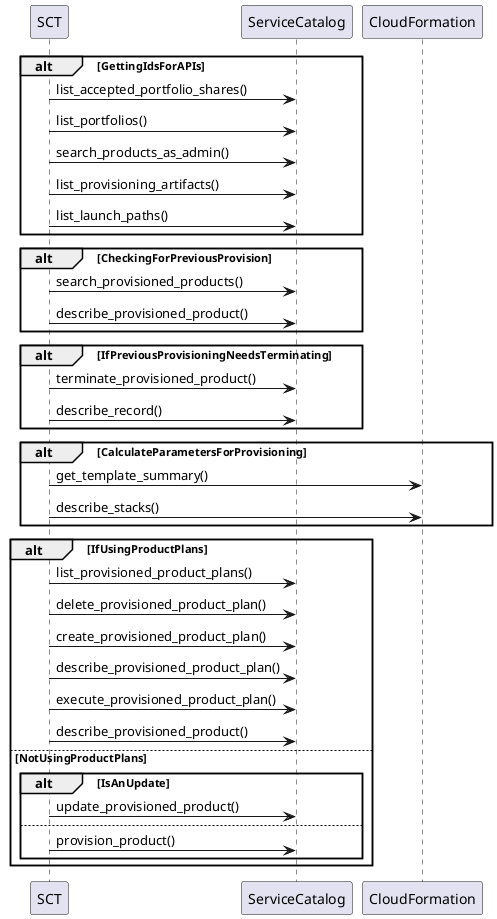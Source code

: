 @startuml

alt GettingIdsForAPIs
    SCT -> ServiceCatalog: list_accepted_portfolio_shares()
    SCT -> ServiceCatalog: list_portfolios()
    SCT -> ServiceCatalog: search_products_as_admin()
    SCT -> ServiceCatalog: list_provisioning_artifacts()
    SCT -> ServiceCatalog: list_launch_paths()
end 

alt CheckingForPreviousProvision
    SCT -> ServiceCatalog: search_provisioned_products()
    SCT -> ServiceCatalog: describe_provisioned_product()
end

alt IfPreviousProvisioningNeedsTerminating
    SCT -> ServiceCatalog: terminate_provisioned_product()
    SCT -> ServiceCatalog: describe_record()
end

alt CalculateParametersForProvisioning
    SCT -> CloudFormation: get_template_summary()
    SCT -> CloudFormation: describe_stacks()
end

alt IfUsingProductPlans
    SCT -> ServiceCatalog: list_provisioned_product_plans()
    SCT -> ServiceCatalog: delete_provisioned_product_plan()
    SCT -> ServiceCatalog: create_provisioned_product_plan()
    SCT -> ServiceCatalog: describe_provisioned_product_plan()
    SCT -> ServiceCatalog: execute_provisioned_product_plan()
    SCT -> ServiceCatalog: describe_provisioned_product()
else NotUsingProductPlans
    alt IsAnUpdate
        SCT -> ServiceCatalog: update_provisioned_product()
    else
        SCT -> ServiceCatalog: provision_product()
    end
end
@enduml